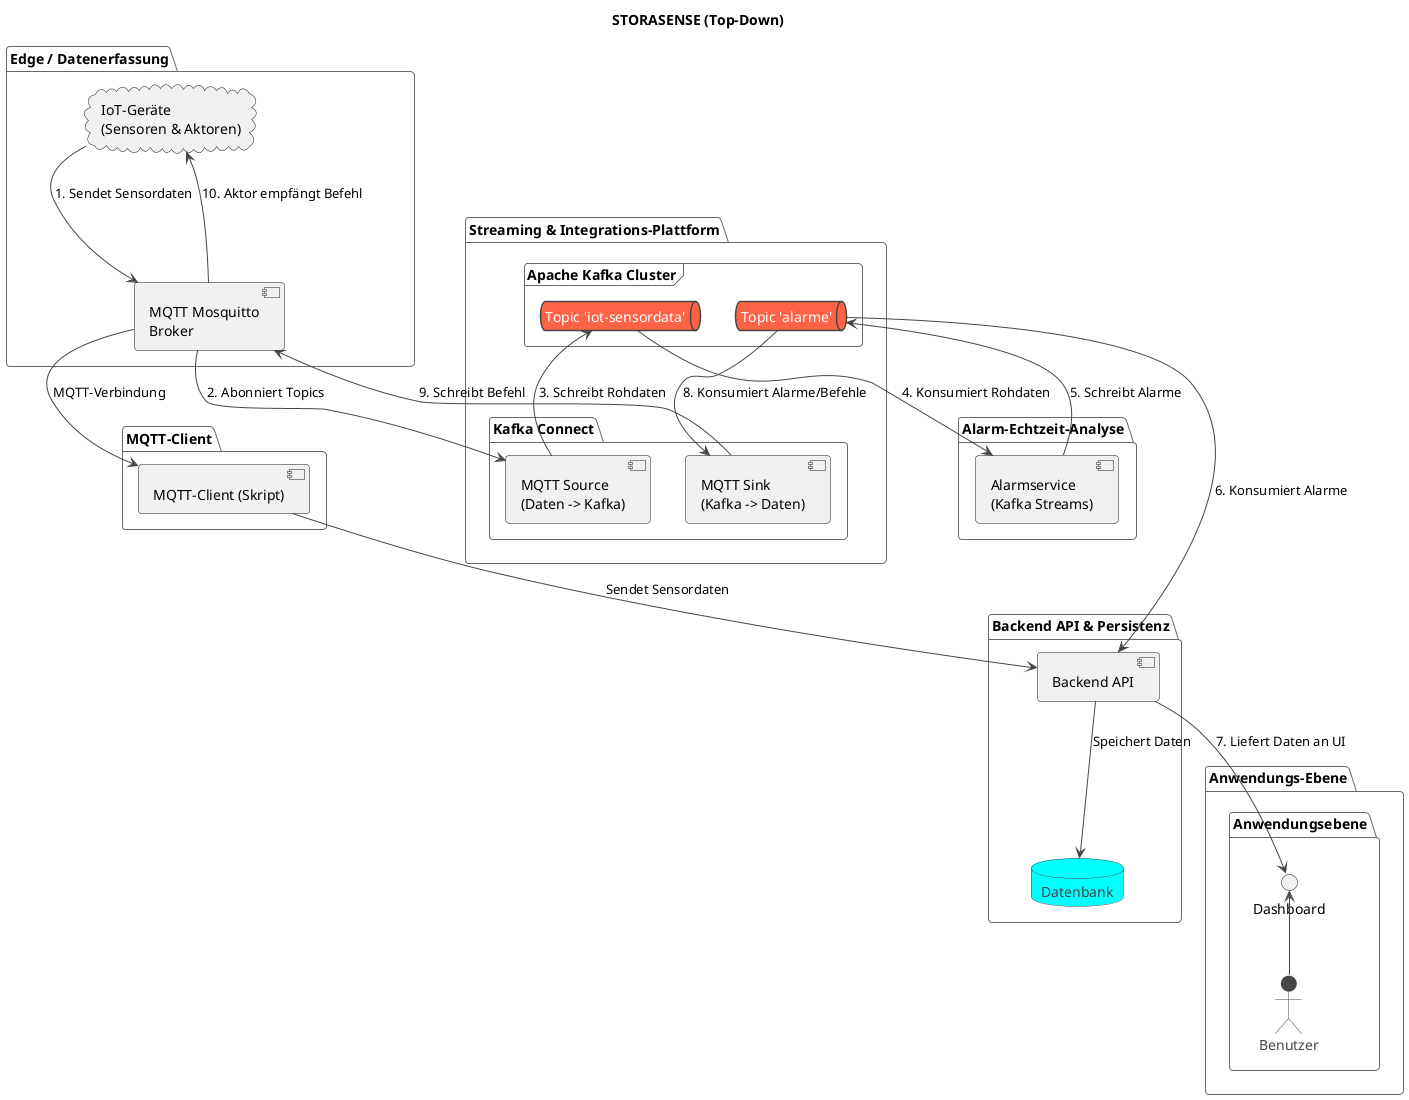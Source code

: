 @startuml
!theme vibrant
top to bottom direction

title STORASENSE (Top-Down)

package "Edge / Datenerfassung" {
  cloud "IoT-Geräte\n(Sensoren & Aktoren)" as devices
  component "MQTT Mosquitto\nBroker" as mqtt
}

package "Streaming & Integrations-Plattform" {
    frame "Apache Kafka Cluster" {
      queue "Topic 'iot-sensordata'" as topic_raw
      queue "Topic 'alarme'" as topic_alarms
    }
    package "Kafka Connect" {
      component "MQTT Source\n(Daten -> Kafka)" as connect_source
      component "MQTT Sink\n(Kafka -> Daten)" as connect_sink
    }
}

   package "Alarm-Echtzeit-Analyse" {
      component "Alarmservice\n(Kafka Streams)" as alarmservice
    }

   package "MQTT-Client" {
      component "MQTT-Client (Skript)" as mqttclient
    }

    package "Backend API & Persistenz" {
      component "Backend API" as api
      database "Datenbank" as db
    }

' Parallel Services consuming from Kafka
package "Anwendungs-Ebene" {

    package "Anwendungsebene" {
      interface "Dashboard" as dashboard
      actor "Benutzer" as user
    }
}



' Hinfluss: Von den Geräten zur Analyse
devices --> mqtt : 1. Sendet Sensordaten
mqtt --> connect_source : 2. Abonniert Topics
connect_source --> topic_raw : 3. Schreibt Rohdaten

topic_raw --> alarmservice : 4. Konsumiert Rohdaten
alarmservice --> topic_alarms : 5. Schreibt Alarme

' Datenfluss zur API und zum Benutzer
topic_alarms --> api : 6. Konsumiert Alarme
api --> db : Speichert Daten
api --> dashboard : 7. Liefert Daten an UI
dashboard <-- user

' Rückfluss: Von Kafka zurück zu den Geräten
topic_alarms --> connect_sink : 8. Konsumiert Alarme/Befehle
connect_sink --> mqtt : 9. Schreibt Befehl
mqtt --> devices : 10. Aktor empfängt Befehl

' MQTT-Client für Sensordaten
mqttclient --> api : Sendet Sensordaten
mqtt --> mqttclient : MQTT-Verbindung

@enduml
